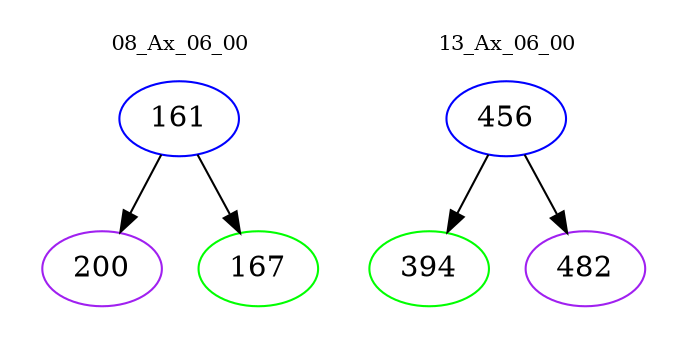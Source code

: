 digraph{
subgraph cluster_0 {
color = white
label = "08_Ax_06_00";
fontsize=10;
T0_161 [label="161", color="blue"]
T0_161 -> T0_200 [color="black"]
T0_200 [label="200", color="purple"]
T0_161 -> T0_167 [color="black"]
T0_167 [label="167", color="green"]
}
subgraph cluster_1 {
color = white
label = "13_Ax_06_00";
fontsize=10;
T1_456 [label="456", color="blue"]
T1_456 -> T1_394 [color="black"]
T1_394 [label="394", color="green"]
T1_456 -> T1_482 [color="black"]
T1_482 [label="482", color="purple"]
}
}
